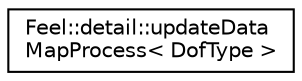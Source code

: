 digraph "Graphical Class Hierarchy"
{
 // LATEX_PDF_SIZE
  edge [fontname="Helvetica",fontsize="10",labelfontname="Helvetica",labelfontsize="10"];
  node [fontname="Helvetica",fontsize="10",shape=record];
  rankdir="LR";
  Node0 [label="Feel::detail::updateData\lMapProcess\< DofType \>",height=0.2,width=0.4,color="black", fillcolor="white", style="filled",URL="$structFeel_1_1detail_1_1updateDataMapProcess.html",tooltip=" "];
}

